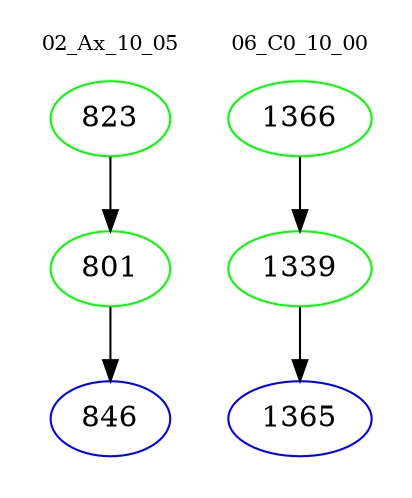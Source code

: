 digraph{
subgraph cluster_0 {
color = white
label = "02_Ax_10_05";
fontsize=10;
T0_823 [label="823", color="green"]
T0_823 -> T0_801 [color="black"]
T0_801 [label="801", color="green"]
T0_801 -> T0_846 [color="black"]
T0_846 [label="846", color="blue"]
}
subgraph cluster_1 {
color = white
label = "06_C0_10_00";
fontsize=10;
T1_1366 [label="1366", color="green"]
T1_1366 -> T1_1339 [color="black"]
T1_1339 [label="1339", color="green"]
T1_1339 -> T1_1365 [color="black"]
T1_1365 [label="1365", color="blue"]
}
}
